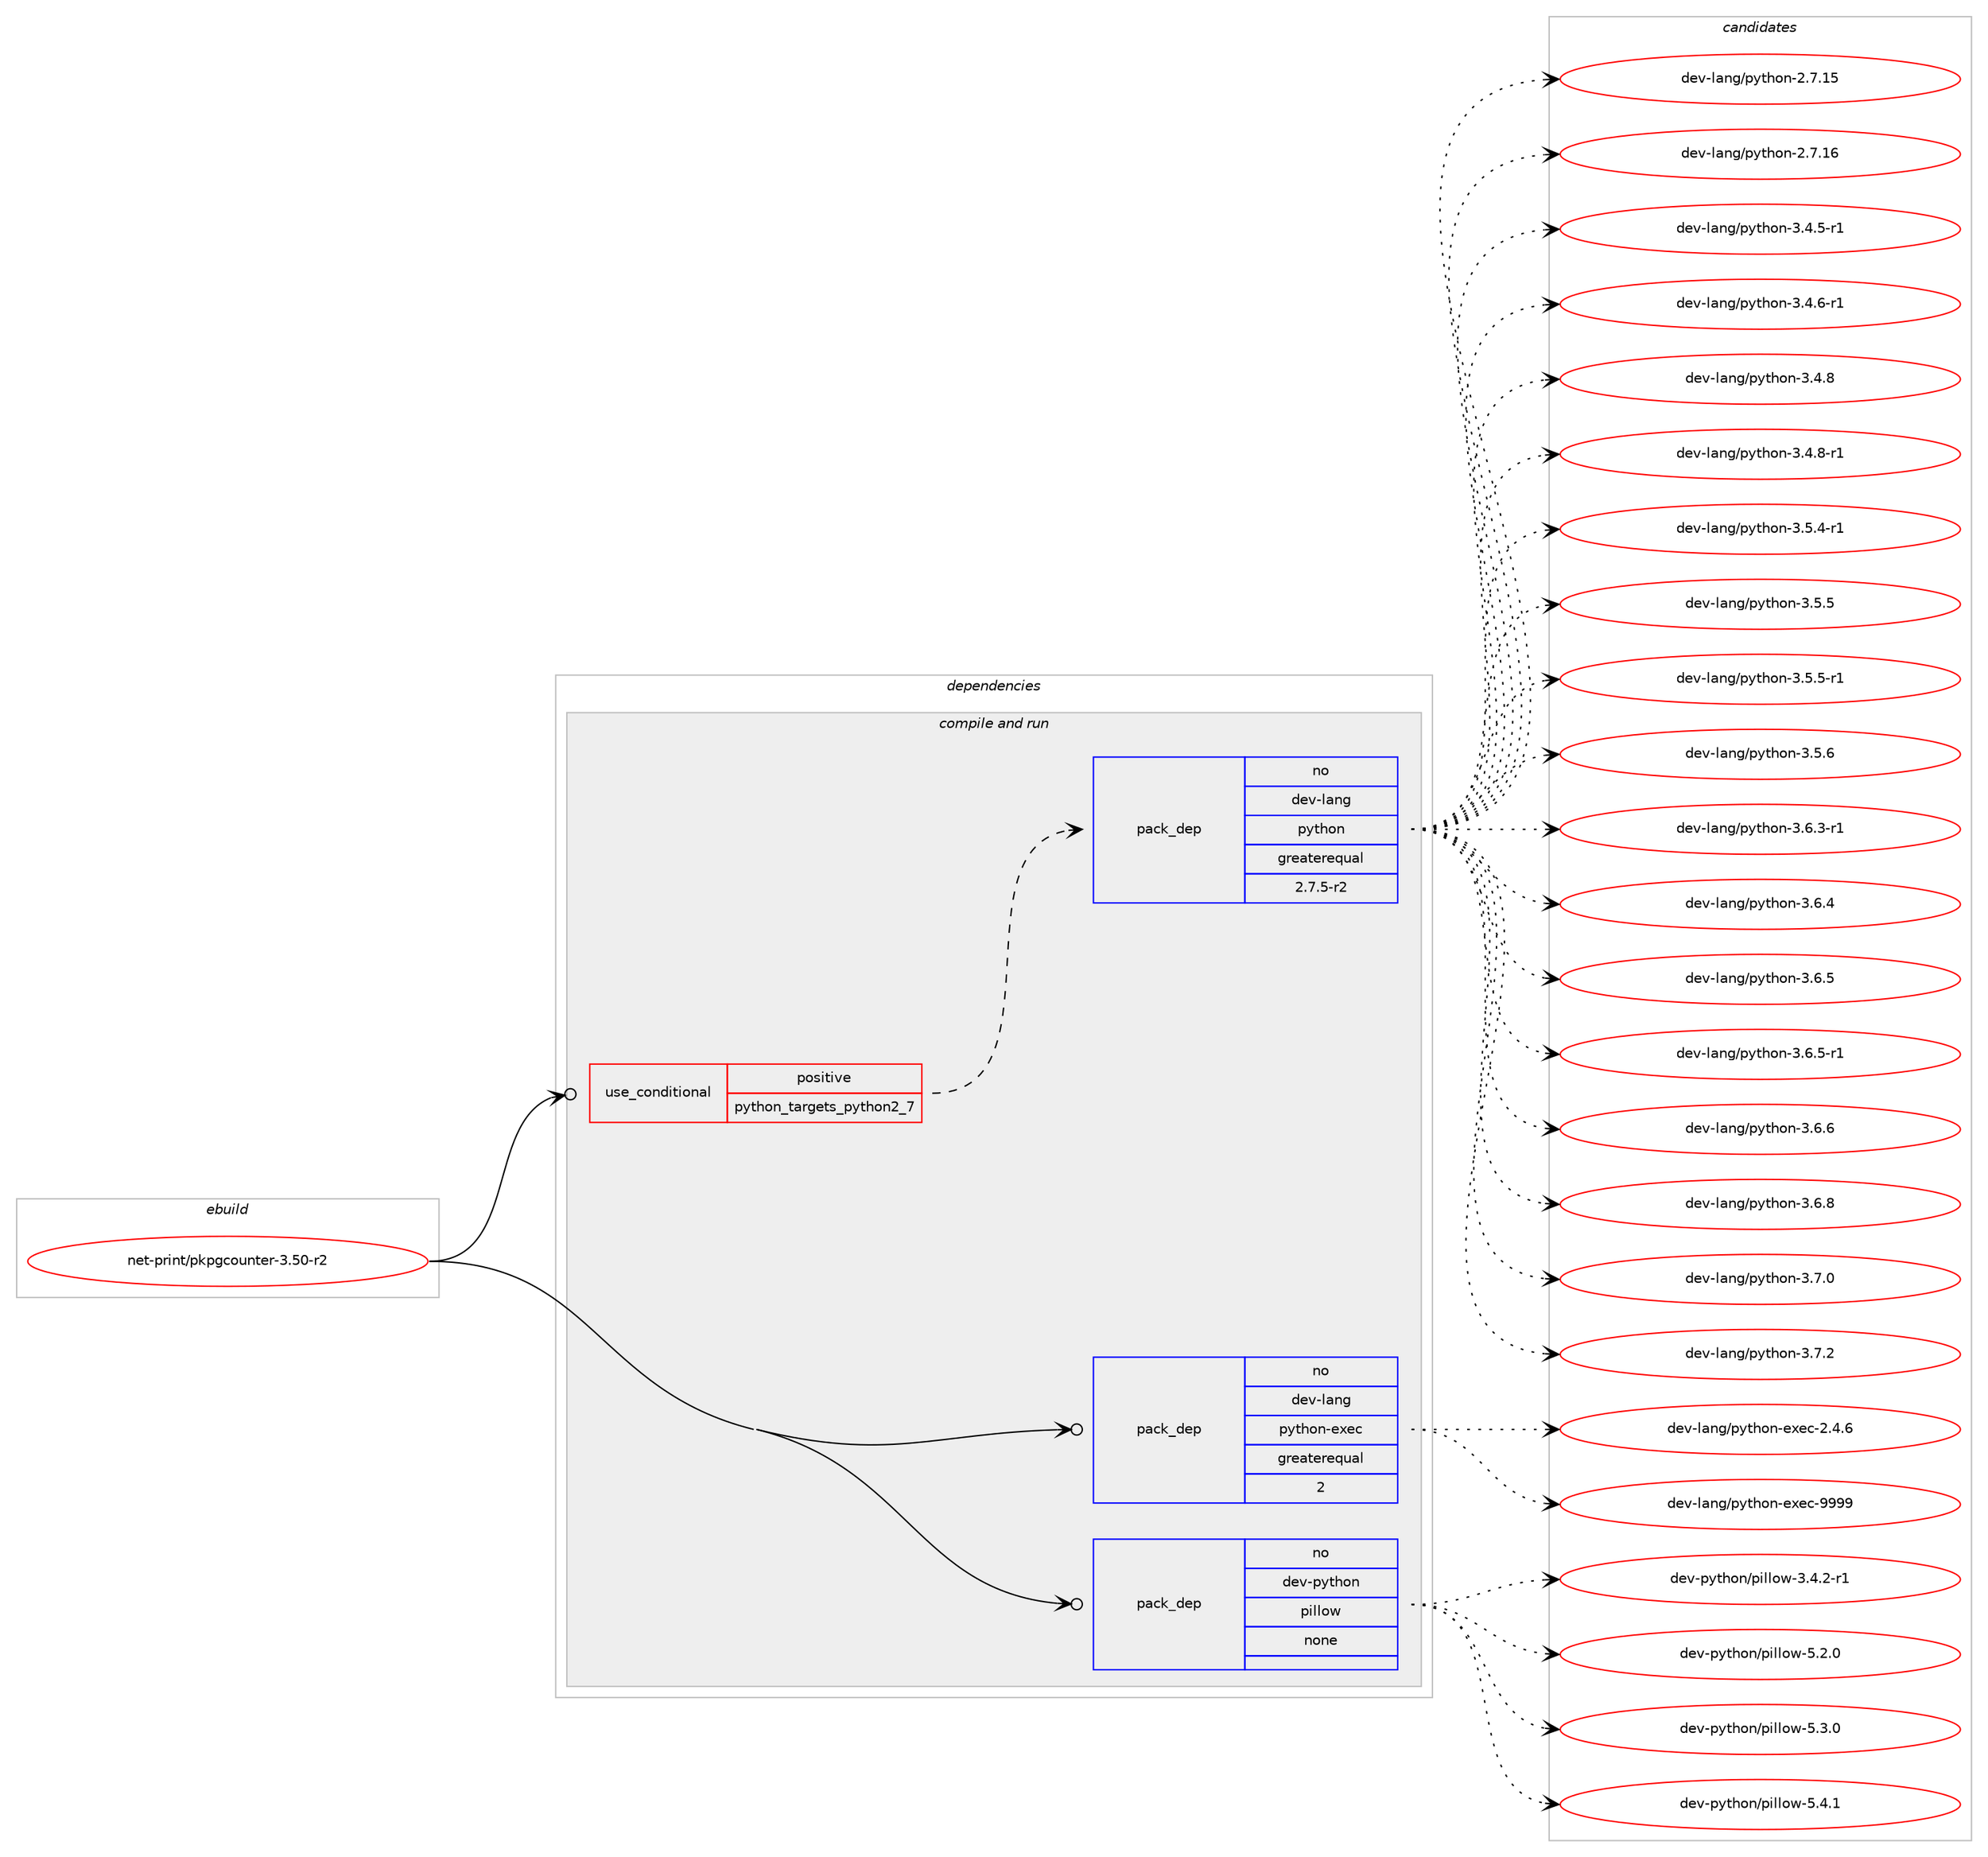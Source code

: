 digraph prolog {

# *************
# Graph options
# *************

newrank=true;
concentrate=true;
compound=true;
graph [rankdir=LR,fontname=Helvetica,fontsize=10,ranksep=1.5];#, ranksep=2.5, nodesep=0.2];
edge  [arrowhead=vee];
node  [fontname=Helvetica,fontsize=10];

# **********
# The ebuild
# **********

subgraph cluster_leftcol {
color=gray;
rank=same;
label=<<i>ebuild</i>>;
id [label="net-print/pkpgcounter-3.50-r2", color=red, width=4, href="../net-print/pkpgcounter-3.50-r2.svg"];
}

# ****************
# The dependencies
# ****************

subgraph cluster_midcol {
color=gray;
label=<<i>dependencies</i>>;
subgraph cluster_compile {
fillcolor="#eeeeee";
style=filled;
label=<<i>compile</i>>;
}
subgraph cluster_compileandrun {
fillcolor="#eeeeee";
style=filled;
label=<<i>compile and run</i>>;
subgraph cond450440 {
dependency1677342 [label=<<TABLE BORDER="0" CELLBORDER="1" CELLSPACING="0" CELLPADDING="4"><TR><TD ROWSPAN="3" CELLPADDING="10">use_conditional</TD></TR><TR><TD>positive</TD></TR><TR><TD>python_targets_python2_7</TD></TR></TABLE>>, shape=none, color=red];
subgraph pack1199479 {
dependency1677343 [label=<<TABLE BORDER="0" CELLBORDER="1" CELLSPACING="0" CELLPADDING="4" WIDTH="220"><TR><TD ROWSPAN="6" CELLPADDING="30">pack_dep</TD></TR><TR><TD WIDTH="110">no</TD></TR><TR><TD>dev-lang</TD></TR><TR><TD>python</TD></TR><TR><TD>greaterequal</TD></TR><TR><TD>2.7.5-r2</TD></TR></TABLE>>, shape=none, color=blue];
}
dependency1677342:e -> dependency1677343:w [weight=20,style="dashed",arrowhead="vee"];
}
id:e -> dependency1677342:w [weight=20,style="solid",arrowhead="odotvee"];
subgraph pack1199480 {
dependency1677344 [label=<<TABLE BORDER="0" CELLBORDER="1" CELLSPACING="0" CELLPADDING="4" WIDTH="220"><TR><TD ROWSPAN="6" CELLPADDING="30">pack_dep</TD></TR><TR><TD WIDTH="110">no</TD></TR><TR><TD>dev-lang</TD></TR><TR><TD>python-exec</TD></TR><TR><TD>greaterequal</TD></TR><TR><TD>2</TD></TR></TABLE>>, shape=none, color=blue];
}
id:e -> dependency1677344:w [weight=20,style="solid",arrowhead="odotvee"];
subgraph pack1199481 {
dependency1677345 [label=<<TABLE BORDER="0" CELLBORDER="1" CELLSPACING="0" CELLPADDING="4" WIDTH="220"><TR><TD ROWSPAN="6" CELLPADDING="30">pack_dep</TD></TR><TR><TD WIDTH="110">no</TD></TR><TR><TD>dev-python</TD></TR><TR><TD>pillow</TD></TR><TR><TD>none</TD></TR><TR><TD></TD></TR></TABLE>>, shape=none, color=blue];
}
id:e -> dependency1677345:w [weight=20,style="solid",arrowhead="odotvee"];
}
subgraph cluster_run {
fillcolor="#eeeeee";
style=filled;
label=<<i>run</i>>;
}
}

# **************
# The candidates
# **************

subgraph cluster_choices {
rank=same;
color=gray;
label=<<i>candidates</i>>;

subgraph choice1199479 {
color=black;
nodesep=1;
choice10010111845108971101034711212111610411111045504655464953 [label="dev-lang/python-2.7.15", color=red, width=4,href="../dev-lang/python-2.7.15.svg"];
choice10010111845108971101034711212111610411111045504655464954 [label="dev-lang/python-2.7.16", color=red, width=4,href="../dev-lang/python-2.7.16.svg"];
choice1001011184510897110103471121211161041111104551465246534511449 [label="dev-lang/python-3.4.5-r1", color=red, width=4,href="../dev-lang/python-3.4.5-r1.svg"];
choice1001011184510897110103471121211161041111104551465246544511449 [label="dev-lang/python-3.4.6-r1", color=red, width=4,href="../dev-lang/python-3.4.6-r1.svg"];
choice100101118451089711010347112121116104111110455146524656 [label="dev-lang/python-3.4.8", color=red, width=4,href="../dev-lang/python-3.4.8.svg"];
choice1001011184510897110103471121211161041111104551465246564511449 [label="dev-lang/python-3.4.8-r1", color=red, width=4,href="../dev-lang/python-3.4.8-r1.svg"];
choice1001011184510897110103471121211161041111104551465346524511449 [label="dev-lang/python-3.5.4-r1", color=red, width=4,href="../dev-lang/python-3.5.4-r1.svg"];
choice100101118451089711010347112121116104111110455146534653 [label="dev-lang/python-3.5.5", color=red, width=4,href="../dev-lang/python-3.5.5.svg"];
choice1001011184510897110103471121211161041111104551465346534511449 [label="dev-lang/python-3.5.5-r1", color=red, width=4,href="../dev-lang/python-3.5.5-r1.svg"];
choice100101118451089711010347112121116104111110455146534654 [label="dev-lang/python-3.5.6", color=red, width=4,href="../dev-lang/python-3.5.6.svg"];
choice1001011184510897110103471121211161041111104551465446514511449 [label="dev-lang/python-3.6.3-r1", color=red, width=4,href="../dev-lang/python-3.6.3-r1.svg"];
choice100101118451089711010347112121116104111110455146544652 [label="dev-lang/python-3.6.4", color=red, width=4,href="../dev-lang/python-3.6.4.svg"];
choice100101118451089711010347112121116104111110455146544653 [label="dev-lang/python-3.6.5", color=red, width=4,href="../dev-lang/python-3.6.5.svg"];
choice1001011184510897110103471121211161041111104551465446534511449 [label="dev-lang/python-3.6.5-r1", color=red, width=4,href="../dev-lang/python-3.6.5-r1.svg"];
choice100101118451089711010347112121116104111110455146544654 [label="dev-lang/python-3.6.6", color=red, width=4,href="../dev-lang/python-3.6.6.svg"];
choice100101118451089711010347112121116104111110455146544656 [label="dev-lang/python-3.6.8", color=red, width=4,href="../dev-lang/python-3.6.8.svg"];
choice100101118451089711010347112121116104111110455146554648 [label="dev-lang/python-3.7.0", color=red, width=4,href="../dev-lang/python-3.7.0.svg"];
choice100101118451089711010347112121116104111110455146554650 [label="dev-lang/python-3.7.2", color=red, width=4,href="../dev-lang/python-3.7.2.svg"];
dependency1677343:e -> choice10010111845108971101034711212111610411111045504655464953:w [style=dotted,weight="100"];
dependency1677343:e -> choice10010111845108971101034711212111610411111045504655464954:w [style=dotted,weight="100"];
dependency1677343:e -> choice1001011184510897110103471121211161041111104551465246534511449:w [style=dotted,weight="100"];
dependency1677343:e -> choice1001011184510897110103471121211161041111104551465246544511449:w [style=dotted,weight="100"];
dependency1677343:e -> choice100101118451089711010347112121116104111110455146524656:w [style=dotted,weight="100"];
dependency1677343:e -> choice1001011184510897110103471121211161041111104551465246564511449:w [style=dotted,weight="100"];
dependency1677343:e -> choice1001011184510897110103471121211161041111104551465346524511449:w [style=dotted,weight="100"];
dependency1677343:e -> choice100101118451089711010347112121116104111110455146534653:w [style=dotted,weight="100"];
dependency1677343:e -> choice1001011184510897110103471121211161041111104551465346534511449:w [style=dotted,weight="100"];
dependency1677343:e -> choice100101118451089711010347112121116104111110455146534654:w [style=dotted,weight="100"];
dependency1677343:e -> choice1001011184510897110103471121211161041111104551465446514511449:w [style=dotted,weight="100"];
dependency1677343:e -> choice100101118451089711010347112121116104111110455146544652:w [style=dotted,weight="100"];
dependency1677343:e -> choice100101118451089711010347112121116104111110455146544653:w [style=dotted,weight="100"];
dependency1677343:e -> choice1001011184510897110103471121211161041111104551465446534511449:w [style=dotted,weight="100"];
dependency1677343:e -> choice100101118451089711010347112121116104111110455146544654:w [style=dotted,weight="100"];
dependency1677343:e -> choice100101118451089711010347112121116104111110455146544656:w [style=dotted,weight="100"];
dependency1677343:e -> choice100101118451089711010347112121116104111110455146554648:w [style=dotted,weight="100"];
dependency1677343:e -> choice100101118451089711010347112121116104111110455146554650:w [style=dotted,weight="100"];
}
subgraph choice1199480 {
color=black;
nodesep=1;
choice1001011184510897110103471121211161041111104510112010199455046524654 [label="dev-lang/python-exec-2.4.6", color=red, width=4,href="../dev-lang/python-exec-2.4.6.svg"];
choice10010111845108971101034711212111610411111045101120101994557575757 [label="dev-lang/python-exec-9999", color=red, width=4,href="../dev-lang/python-exec-9999.svg"];
dependency1677344:e -> choice1001011184510897110103471121211161041111104510112010199455046524654:w [style=dotted,weight="100"];
dependency1677344:e -> choice10010111845108971101034711212111610411111045101120101994557575757:w [style=dotted,weight="100"];
}
subgraph choice1199481 {
color=black;
nodesep=1;
choice10010111845112121116104111110471121051081081111194551465246504511449 [label="dev-python/pillow-3.4.2-r1", color=red, width=4,href="../dev-python/pillow-3.4.2-r1.svg"];
choice1001011184511212111610411111047112105108108111119455346504648 [label="dev-python/pillow-5.2.0", color=red, width=4,href="../dev-python/pillow-5.2.0.svg"];
choice1001011184511212111610411111047112105108108111119455346514648 [label="dev-python/pillow-5.3.0", color=red, width=4,href="../dev-python/pillow-5.3.0.svg"];
choice1001011184511212111610411111047112105108108111119455346524649 [label="dev-python/pillow-5.4.1", color=red, width=4,href="../dev-python/pillow-5.4.1.svg"];
dependency1677345:e -> choice10010111845112121116104111110471121051081081111194551465246504511449:w [style=dotted,weight="100"];
dependency1677345:e -> choice1001011184511212111610411111047112105108108111119455346504648:w [style=dotted,weight="100"];
dependency1677345:e -> choice1001011184511212111610411111047112105108108111119455346514648:w [style=dotted,weight="100"];
dependency1677345:e -> choice1001011184511212111610411111047112105108108111119455346524649:w [style=dotted,weight="100"];
}
}

}
